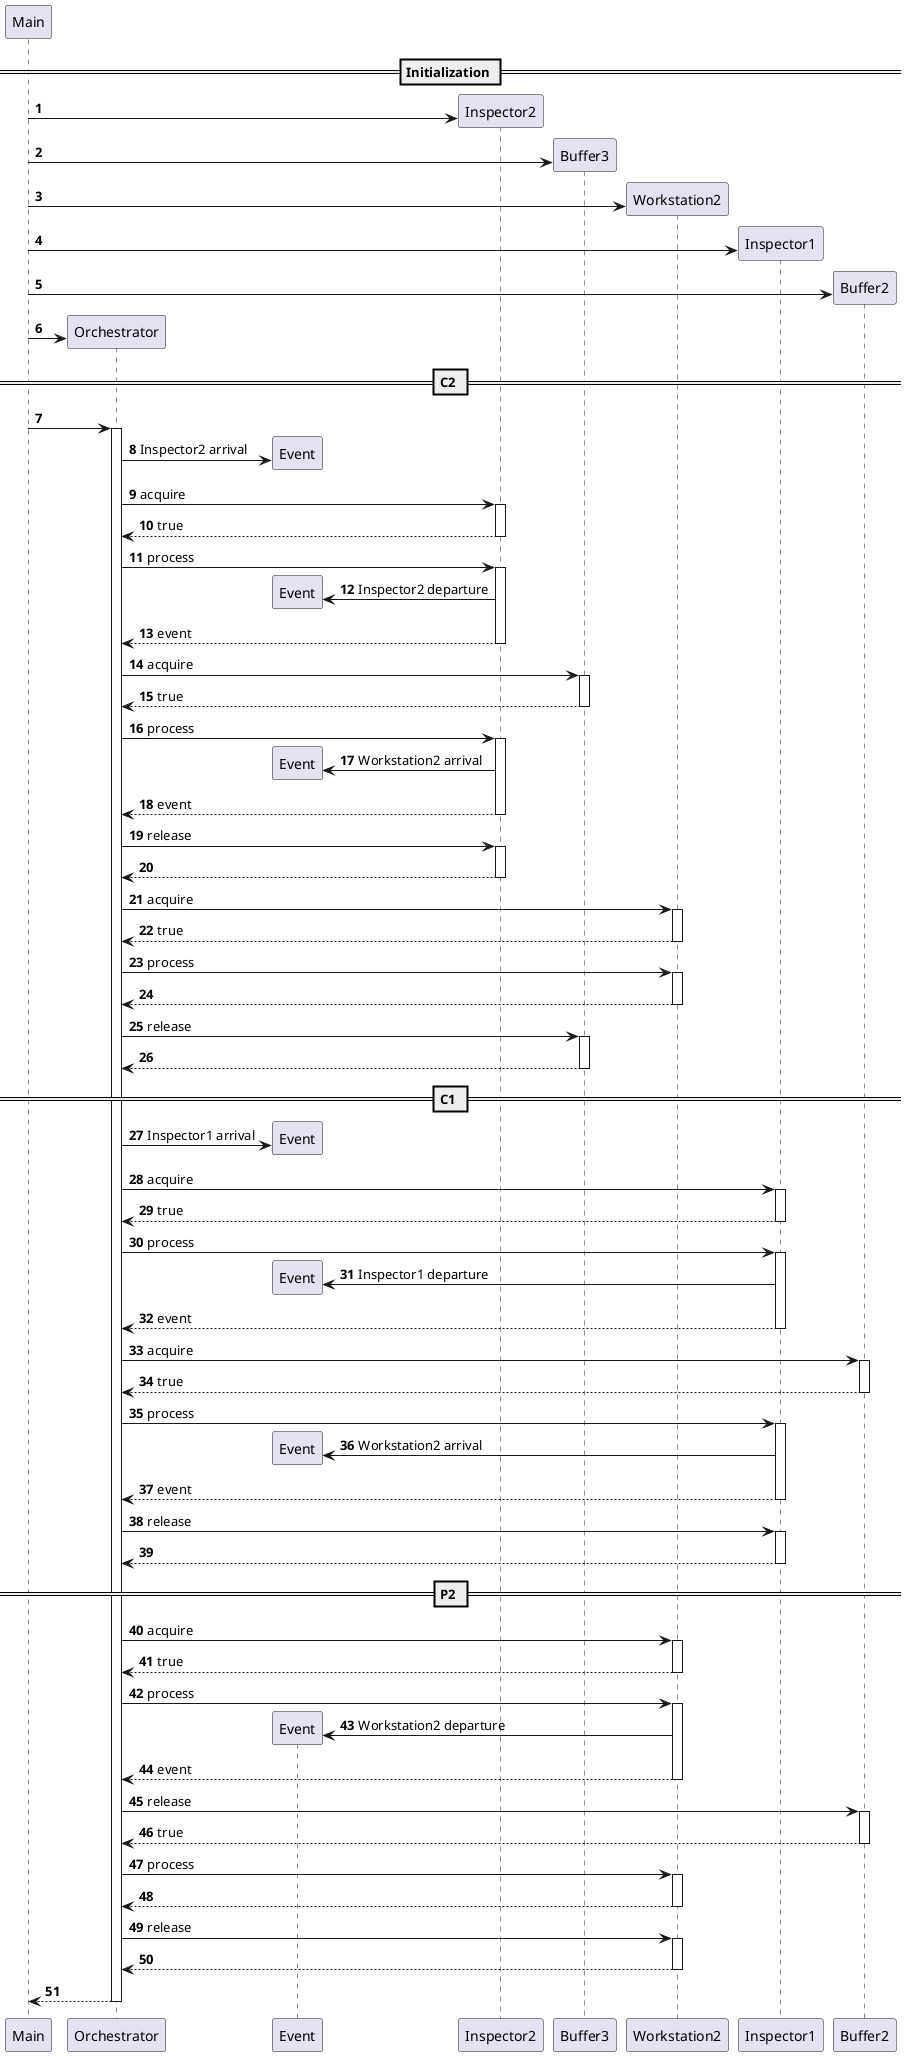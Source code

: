@startuml
'https://plantuml.com/sequence-diagram

autonumber
participant Main
participant Orchestrator
participant Event
participant Inspector2
participant Buffer3
participant Workstation2
participant Inspector1
participant Buffer2

== Initialization ==
Main -> Inspector2 **
Main -> Buffer3 **
Main -> Workstation2 **
Main -> Inspector1 **
Main -> Buffer2 **
Main -> Orchestrator **
== C2 ==
Main -> Orchestrator ++
Orchestrator -> Event **: Inspector2 arrival
Orchestrator -> Inspector2 ++: acquire
return true
Orchestrator -> Inspector2 ++: process
Inspector2 -> Event **: Inspector2 departure
return event
Orchestrator -> Buffer3 ++: acquire
return true
Orchestrator -> Inspector2 ++: process
Inspector2 -> Event **: Workstation2 arrival
return event
Orchestrator -> Inspector2 ++: release
return
Orchestrator -> Workstation2 ++: acquire
return true
Orchestrator -> Workstation2 ++: process
return
Orchestrator -> Buffer3 ++: release
return
== C1 ==
Orchestrator -> Event **: Inspector1 arrival
Orchestrator -> Inspector1 ++: acquire
return true
Orchestrator -> Inspector1 ++: process
Inspector1 -> Event **: Inspector1 departure
return event
Orchestrator -> Buffer2 ++: acquire
return true
Orchestrator -> Inspector1 ++: process
Inspector1 -> Event **: Workstation2 arrival
return event
Orchestrator -> Inspector1 ++: release
return
== P2 ==
Orchestrator -> Workstation2 ++: acquire
return true
Orchestrator -> Workstation2 ++: process
Workstation2 -> Event **: Workstation2 departure
return event
Orchestrator -> Buffer2 ++: release
return true
Orchestrator -> Workstation2 ++: process
return
Orchestrator -> Workstation2 ++: release
return
return

@enduml